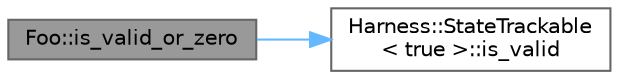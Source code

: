 digraph "Foo::is_valid_or_zero"
{
 // LATEX_PDF_SIZE
  bgcolor="transparent";
  edge [fontname=Helvetica,fontsize=10,labelfontname=Helvetica,labelfontsize=10];
  node [fontname=Helvetica,fontsize=10,shape=box,height=0.2,width=0.4];
  rankdir="LR";
  Node1 [id="Node000001",label="Foo::is_valid_or_zero",height=0.2,width=0.4,color="gray40", fillcolor="grey60", style="filled", fontcolor="black",tooltip=" "];
  Node1 -> Node2 [id="edge1_Node000001_Node000002",color="steelblue1",style="solid",tooltip=" "];
  Node2 [id="Node000002",label="Harness::StateTrackable\l\< true \>::is_valid",height=0.2,width=0.4,color="grey40", fillcolor="white", style="filled",URL="$struct_harness_1_1_state_trackable.html#a82b0d8899c4ff8e40a22aab1a06b5ba7",tooltip=" "];
}
